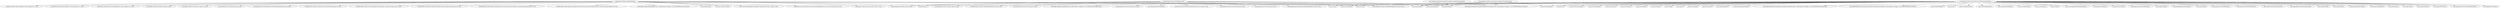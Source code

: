 digraph "naked-objects-webapp-1.20.0-SNAPSHOT-jetty-console.jar" {
    // Path: C:\Users\ChenLuigi\Desktop\knowlage\java-design-patterns-master\java-design-patterns-master\naked-objects\webapp\target\naked-objects-webapp-1.20.0-SNAPSHOT-jetty-console.jar
   "domainapp.webapp.SimpleApplication"               -> "com.google.common.base.Joiner (guava-19.0.jar)";
   "domainapp.webapp.SimpleApplication"               -> "com.google.common.io.Resources (guava-19.0.jar)";
   "domainapp.webapp.SimpleApplication"               -> "com.google.inject.Module (guice-4.0.jar)";
   "domainapp.webapp.SimpleApplication"               -> "com.google.inject.util.Modules (guice-4.0.jar)";
   "domainapp.webapp.SimpleApplication"               -> "com.google.inject.util.Modules$OverriddenModuleBuilder (guice-4.0.jar)";
   "domainapp.webapp.SimpleApplication"               -> "de.agilecoders.wicket.core.Bootstrap (wicket-bootstrap-core-0.9.7.jar)";
   "domainapp.webapp.SimpleApplication"               -> "de.agilecoders.wicket.core.settings.IBootstrapSettings (wicket-bootstrap-core-0.9.7.jar)";
   "domainapp.webapp.SimpleApplication"               -> "de.agilecoders.wicket.core.settings.ThemeProvider (wicket-bootstrap-core-0.9.7.jar)";
   "domainapp.webapp.SimpleApplication"               -> "de.agilecoders.wicket.themes.markup.html.bootswatch.BootswatchTheme (wicket-bootstrap-themes-0.9.7.jar)";
   "domainapp.webapp.SimpleApplication"               -> "de.agilecoders.wicket.themes.markup.html.bootswatch.BootswatchThemeProvider (wicket-bootstrap-themes-0.9.7.jar)";
   "domainapp.webapp.SimpleApplication"               -> "domainapp.webapp.SimpleApplication$1 (naked-objects-webapp-1.20.0-SNAPSHOT-jetty-console.jar)";
   "domainapp.webapp.SimpleApplication"               -> "java.io.IOException";
   "domainapp.webapp.SimpleApplication"               -> "java.lang.Class";
   "domainapp.webapp.SimpleApplication"               -> "java.lang.Iterable";
   "domainapp.webapp.SimpleApplication"               -> "java.lang.String";
   "domainapp.webapp.SimpleApplication"               -> "java.net.URL";
   "domainapp.webapp.SimpleApplication"               -> "java.nio.charset.Charset";
   "domainapp.webapp.SimpleApplication"               -> "java.util.List";
   "domainapp.webapp.SimpleApplication"               -> "javax.servlet.http.HttpServletRequest (geronimo-servlet_3.0_spec-1.0.jar)";
   "domainapp.webapp.SimpleApplication"               -> "org.apache.isis.viewer.wicket.viewer.IsisWicketApplication (isis-viewer-wicket-impl-1.9.0.jar)";
   "domainapp.webapp.SimpleApplication"               -> "org.apache.wicket.Session (wicket-core-6.17.0.jar)";
   "domainapp.webapp.SimpleApplication"               -> "org.apache.wicket.request.Request (wicket-request-6.17.0.jar)";
   "domainapp.webapp.SimpleApplication"               -> "org.apache.wicket.request.Response (wicket-request-6.17.0.jar)";
   "domainapp.webapp.SimpleApplication"               -> "org.apache.wicket.request.http.WebRequest (wicket-request-6.17.0.jar)";
   "domainapp.webapp.SimpleApplication$1"             -> "com.google.inject.AbstractModule (guice-4.0.jar)";
   "domainapp.webapp.SimpleApplication$1"             -> "com.google.inject.Module (guice-4.0.jar)";
   "domainapp.webapp.SimpleApplication$1"             -> "com.google.inject.Provider (guice-4.0.jar)";
   "domainapp.webapp.SimpleApplication$1"             -> "com.google.inject.binder.AnnotatedBindingBuilder (guice-4.0.jar)";
   "domainapp.webapp.SimpleApplication$1"             -> "com.google.inject.binder.LinkedBindingBuilder (guice-4.0.jar)";
   "domainapp.webapp.SimpleApplication$1"             -> "com.google.inject.binder.ScopedBindingBuilder (guice-4.0.jar)";
   "domainapp.webapp.SimpleApplication$1"             -> "com.google.inject.name.Named (guice-4.0.jar)";
   "domainapp.webapp.SimpleApplication$1"             -> "com.google.inject.name.Names (guice-4.0.jar)";
   "domainapp.webapp.SimpleApplication$1"             -> "com.google.inject.util.Providers (guice-4.0.jar)";
   "domainapp.webapp.SimpleApplication$1"             -> "domainapp.webapp.SimpleApplication (naked-objects-webapp-1.20.0-SNAPSHOT-jetty-console.jar)";
   "domainapp.webapp.SimpleApplication$1"             -> "java.io.InputStream";
   "domainapp.webapp.SimpleApplication$1"             -> "java.lang.Class";
   "domainapp.webapp.SimpleApplication$1"             -> "java.lang.Object";
   "domainapp.webapp.SimpleApplication$1"             -> "java.lang.String";
   "domainapp.webapp.SimpleApplication$1"             -> "java.lang.annotation.Annotation";
   "domainapp.webapp.SimpleApplication$1"             -> "javax.servlet.ServletContext (geronimo-servlet_3.0_spec-1.0.jar)";
   "org.simplericity.jettyconsole.JettyConsoleBootstrapMainClass" -> "java.io.BufferedReader";
   "org.simplericity.jettyconsole.JettyConsoleBootstrapMainClass" -> "java.io.File";
   "org.simplericity.jettyconsole.JettyConsoleBootstrapMainClass" -> "java.io.FileInputStream";
   "org.simplericity.jettyconsole.JettyConsoleBootstrapMainClass" -> "java.io.FileOutputStream";
   "org.simplericity.jettyconsole.JettyConsoleBootstrapMainClass" -> "java.io.IOException";
   "org.simplericity.jettyconsole.JettyConsoleBootstrapMainClass" -> "java.io.InputStream";
   "org.simplericity.jettyconsole.JettyConsoleBootstrapMainClass" -> "java.io.InputStreamReader";
   "org.simplericity.jettyconsole.JettyConsoleBootstrapMainClass" -> "java.io.OutputStream";
   "org.simplericity.jettyconsole.JettyConsoleBootstrapMainClass" -> "java.io.PrintStream";
   "org.simplericity.jettyconsole.JettyConsoleBootstrapMainClass" -> "java.io.Reader";
   "org.simplericity.jettyconsole.JettyConsoleBootstrapMainClass" -> "java.io.UnsupportedEncodingException";
   "org.simplericity.jettyconsole.JettyConsoleBootstrapMainClass" -> "java.lang.CharSequence";
   "org.simplericity.jettyconsole.JettyConsoleBootstrapMainClass" -> "java.lang.Class";
   "org.simplericity.jettyconsole.JettyConsoleBootstrapMainClass" -> "java.lang.ClassLoader";
   "org.simplericity.jettyconsole.JettyConsoleBootstrapMainClass" -> "java.lang.ClassNotFoundException";
   "org.simplericity.jettyconsole.JettyConsoleBootstrapMainClass" -> "java.lang.Exception";
   "org.simplericity.jettyconsole.JettyConsoleBootstrapMainClass" -> "java.lang.IllegalAccessException";
   "org.simplericity.jettyconsole.JettyConsoleBootstrapMainClass" -> "java.lang.Integer";
   "org.simplericity.jettyconsole.JettyConsoleBootstrapMainClass" -> "java.lang.NoSuchFieldException";
   "org.simplericity.jettyconsole.JettyConsoleBootstrapMainClass" -> "java.lang.NoSuchMethodException";
   "org.simplericity.jettyconsole.JettyConsoleBootstrapMainClass" -> "java.lang.NumberFormatException";
   "org.simplericity.jettyconsole.JettyConsoleBootstrapMainClass" -> "java.lang.Object";
   "org.simplericity.jettyconsole.JettyConsoleBootstrapMainClass" -> "java.lang.ReflectiveOperationException";
   "org.simplericity.jettyconsole.JettyConsoleBootstrapMainClass" -> "java.lang.Runnable";
   "org.simplericity.jettyconsole.JettyConsoleBootstrapMainClass" -> "java.lang.Runtime";
   "org.simplericity.jettyconsole.JettyConsoleBootstrapMainClass" -> "java.lang.RuntimeException";
   "org.simplericity.jettyconsole.JettyConsoleBootstrapMainClass" -> "java.lang.String";
   "org.simplericity.jettyconsole.JettyConsoleBootstrapMainClass" -> "java.lang.StringBuilder";
   "org.simplericity.jettyconsole.JettyConsoleBootstrapMainClass" -> "java.lang.System";
   "org.simplericity.jettyconsole.JettyConsoleBootstrapMainClass" -> "java.lang.Thread";
   "org.simplericity.jettyconsole.JettyConsoleBootstrapMainClass" -> "java.lang.Throwable";
   "org.simplericity.jettyconsole.JettyConsoleBootstrapMainClass" -> "java.lang.reflect.Field";
   "org.simplericity.jettyconsole.JettyConsoleBootstrapMainClass" -> "java.lang.reflect.InvocationTargetException";
   "org.simplericity.jettyconsole.JettyConsoleBootstrapMainClass" -> "java.lang.reflect.Method";
   "org.simplericity.jettyconsole.JettyConsoleBootstrapMainClass" -> "java.net.URI";
   "org.simplericity.jettyconsole.JettyConsoleBootstrapMainClass" -> "java.net.URL";
   "org.simplericity.jettyconsole.JettyConsoleBootstrapMainClass" -> "java.net.URLClassLoader";
   "org.simplericity.jettyconsole.JettyConsoleBootstrapMainClass" -> "java.net.URLDecoder";
   "org.simplericity.jettyconsole.JettyConsoleBootstrapMainClass" -> "java.util.ArrayList";
   "org.simplericity.jettyconsole.JettyConsoleBootstrapMainClass" -> "java.util.Collection";
   "org.simplericity.jettyconsole.JettyConsoleBootstrapMainClass" -> "java.util.Comparator";
   "org.simplericity.jettyconsole.JettyConsoleBootstrapMainClass" -> "java.util.HashMap";
   "org.simplericity.jettyconsole.JettyConsoleBootstrapMainClass" -> "java.util.Iterator";
   "org.simplericity.jettyconsole.JettyConsoleBootstrapMainClass" -> "java.util.List";
   "org.simplericity.jettyconsole.JettyConsoleBootstrapMainClass" -> "java.util.Map";
   "org.simplericity.jettyconsole.JettyConsoleBootstrapMainClass" -> "java.util.Set";
   "org.simplericity.jettyconsole.JettyConsoleBootstrapMainClass" -> "java.util.TreeMap";
   "org.simplericity.jettyconsole.JettyConsoleBootstrapMainClass" -> "java.util.TreeSet";
   "org.simplericity.jettyconsole.JettyConsoleBootstrapMainClass" -> "java.util.jar.JarEntry";
   "org.simplericity.jettyconsole.JettyConsoleBootstrapMainClass" -> "java.util.jar.JarInputStream";
   "org.simplericity.jettyconsole.JettyConsoleBootstrapMainClass" -> "org.simplericity.jettyconsole.JettyConsoleBootstrapMainClass$1 (naked-objects-webapp-1.20.0-SNAPSHOT-jetty-console.jar)";
   "org.simplericity.jettyconsole.JettyConsoleBootstrapMainClass" -> "org.simplericity.jettyconsole.JettyConsoleBootstrapMainClass$Option (naked-objects-webapp-1.20.0-SNAPSHOT-jetty-console.jar)";
   "org.simplericity.jettyconsole.JettyConsoleBootstrapMainClass$1" -> "java.lang.Object";
   "org.simplericity.jettyconsole.JettyConsoleBootstrapMainClass$1" -> "java.lang.String";
   "org.simplericity.jettyconsole.JettyConsoleBootstrapMainClass$1" -> "java.util.Comparator";
   "org.simplericity.jettyconsole.JettyConsoleBootstrapMainClass$1" -> "org.simplericity.jettyconsole.JettyConsoleBootstrapMainClass (naked-objects-webapp-1.20.0-SNAPSHOT-jetty-console.jar)";
   "org.simplericity.jettyconsole.JettyConsoleBootstrapMainClass$Option" -> "java.lang.Object";
   "org.simplericity.jettyconsole.JettyConsoleBootstrapMainClass$Option" -> "java.lang.String";
   "org.simplericity.jettyconsole.JettyConsoleBootstrapMainClass$Option" -> "org.simplericity.jettyconsole.JettyConsoleBootstrapMainClass (naked-objects-webapp-1.20.0-SNAPSHOT-jetty-console.jar)";
}
